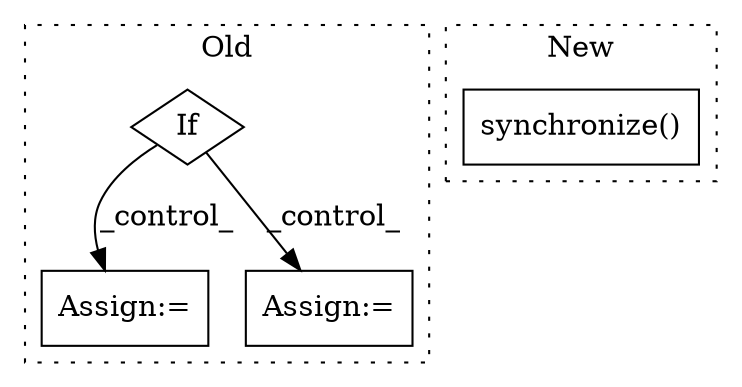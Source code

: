 digraph G {
subgraph cluster0 {
1 [label="If" a="96" s="13921" l="3" shape="diamond"];
3 [label="Assign:=" a="68" s="13972" l="3" shape="box"];
4 [label="Assign:=" a="68" s="14032" l="3" shape="box"];
label = "Old";
style="dotted";
}
subgraph cluster1 {
2 [label="synchronize()" a="75" s="12285" l="24" shape="box"];
label = "New";
style="dotted";
}
1 -> 3 [label="_control_"];
1 -> 4 [label="_control_"];
}